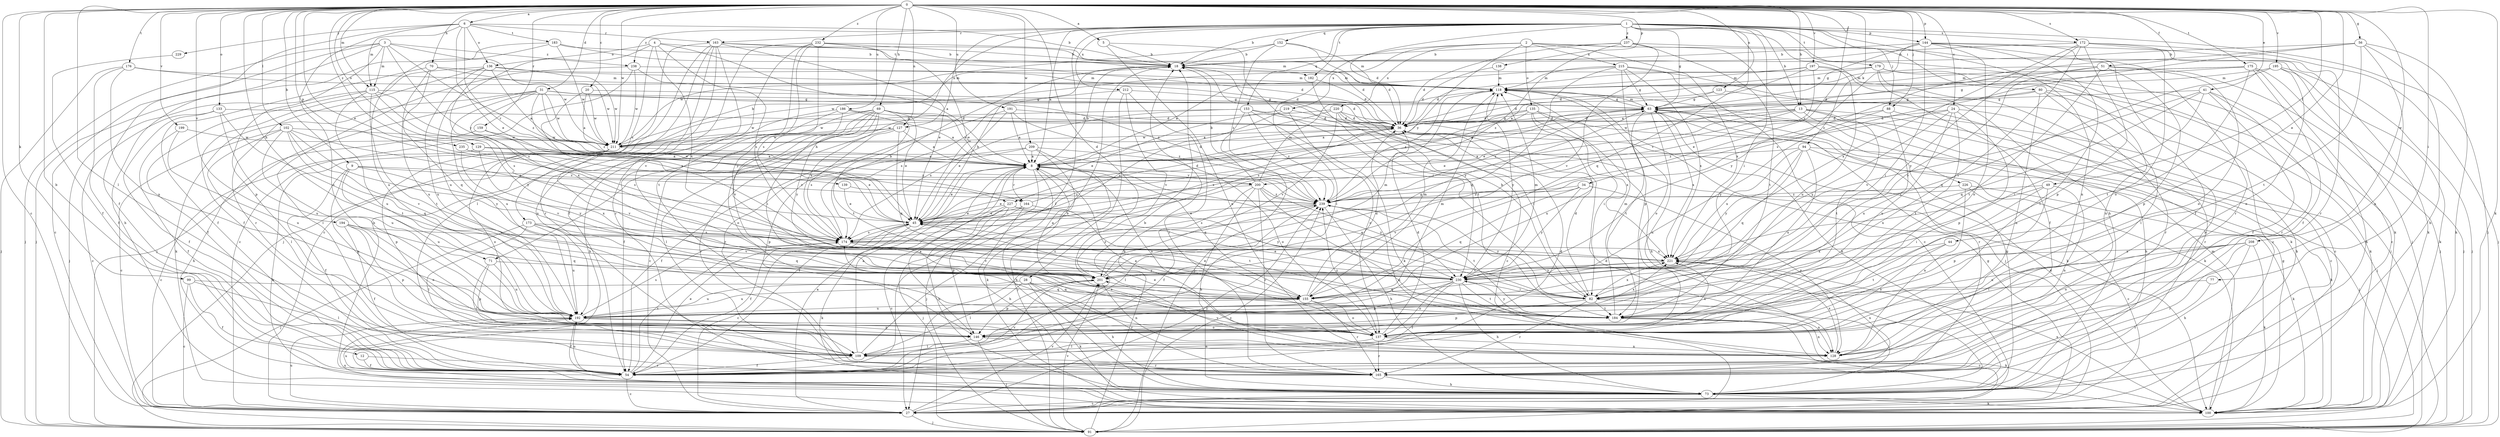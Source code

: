 strict digraph  {
0;
1;
2;
3;
4;
5;
6;
8;
9;
12;
13;
18;
20;
24;
27;
28;
31;
34;
36;
41;
44;
45;
49;
51;
54;
56;
63;
69;
70;
71;
73;
77;
80;
82;
88;
91;
94;
99;
100;
102;
109;
115;
118;
123;
127;
128;
129;
133;
135;
136;
137;
138;
139;
144;
146;
152;
153;
155;
159;
163;
164;
165;
172;
173;
174;
175;
176;
179;
182;
183;
184;
186;
191;
192;
194;
195;
197;
199;
200;
201;
208;
209;
211;
212;
215;
219;
220;
221;
226;
227;
229;
230;
232;
235;
237;
238;
239;
0 -> 5  [label=a];
0 -> 6  [label=a];
0 -> 9  [label=b];
0 -> 12  [label=b];
0 -> 13  [label=b];
0 -> 20  [label=c];
0 -> 24  [label=c];
0 -> 27  [label=c];
0 -> 28  [label=d];
0 -> 31  [label=d];
0 -> 34  [label=d];
0 -> 41  [label=e];
0 -> 44  [label=e];
0 -> 45  [label=e];
0 -> 49  [label=f];
0 -> 51  [label=f];
0 -> 56  [label=g];
0 -> 69  [label=h];
0 -> 70  [label=h];
0 -> 71  [label=h];
0 -> 77  [label=i];
0 -> 88  [label=j];
0 -> 94  [label=k];
0 -> 99  [label=k];
0 -> 100  [label=k];
0 -> 102  [label=l];
0 -> 109  [label=l];
0 -> 115  [label=m];
0 -> 123  [label=n];
0 -> 127  [label=n];
0 -> 129  [label=o];
0 -> 133  [label=o];
0 -> 138  [label=p];
0 -> 139  [label=p];
0 -> 144  [label=p];
0 -> 159  [label=r];
0 -> 172  [label=s];
0 -> 175  [label=t];
0 -> 176  [label=t];
0 -> 186  [label=u];
0 -> 191  [label=u];
0 -> 194  [label=v];
0 -> 195  [label=v];
0 -> 197  [label=v];
0 -> 199  [label=v];
0 -> 208  [label=w];
0 -> 209  [label=w];
0 -> 211  [label=w];
0 -> 232  [label=z];
0 -> 235  [label=z];
1 -> 8  [label=a];
1 -> 13  [label=b];
1 -> 18  [label=b];
1 -> 36  [label=d];
1 -> 54  [label=f];
1 -> 63  [label=g];
1 -> 71  [label=h];
1 -> 73  [label=h];
1 -> 80  [label=i];
1 -> 82  [label=i];
1 -> 88  [label=j];
1 -> 91  [label=j];
1 -> 127  [label=n];
1 -> 128  [label=n];
1 -> 144  [label=p];
1 -> 152  [label=q];
1 -> 153  [label=q];
1 -> 155  [label=q];
1 -> 163  [label=r];
1 -> 172  [label=s];
1 -> 179  [label=t];
1 -> 182  [label=t];
1 -> 212  [label=x];
1 -> 237  [label=z];
1 -> 238  [label=z];
2 -> 100  [label=k];
2 -> 109  [label=l];
2 -> 135  [label=o];
2 -> 215  [label=x];
2 -> 219  [label=x];
2 -> 220  [label=x];
2 -> 221  [label=x];
2 -> 226  [label=y];
2 -> 227  [label=y];
3 -> 27  [label=c];
3 -> 73  [label=h];
3 -> 91  [label=j];
3 -> 115  [label=m];
3 -> 146  [label=p];
3 -> 211  [label=w];
3 -> 227  [label=y];
3 -> 238  [label=z];
3 -> 239  [label=z];
4 -> 8  [label=a];
4 -> 136  [label=o];
4 -> 173  [label=s];
4 -> 174  [label=s];
4 -> 182  [label=t];
4 -> 192  [label=u];
4 -> 221  [label=x];
5 -> 18  [label=b];
5 -> 82  [label=i];
5 -> 128  [label=n];
6 -> 18  [label=b];
6 -> 45  [label=e];
6 -> 54  [label=f];
6 -> 115  [label=m];
6 -> 136  [label=o];
6 -> 137  [label=o];
6 -> 163  [label=r];
6 -> 164  [label=r];
6 -> 183  [label=t];
6 -> 229  [label=y];
8 -> 18  [label=b];
8 -> 36  [label=d];
8 -> 45  [label=e];
8 -> 54  [label=f];
8 -> 63  [label=g];
8 -> 73  [label=h];
8 -> 91  [label=j];
8 -> 137  [label=o];
8 -> 155  [label=q];
8 -> 164  [label=r];
8 -> 200  [label=v];
9 -> 54  [label=f];
9 -> 146  [label=p];
9 -> 192  [label=u];
9 -> 200  [label=v];
9 -> 221  [label=x];
9 -> 239  [label=z];
12 -> 54  [label=f];
12 -> 165  [label=r];
13 -> 27  [label=c];
13 -> 36  [label=d];
13 -> 45  [label=e];
13 -> 73  [label=h];
13 -> 91  [label=j];
13 -> 184  [label=t];
13 -> 200  [label=v];
13 -> 211  [label=w];
18 -> 118  [label=m];
18 -> 184  [label=t];
20 -> 8  [label=a];
20 -> 63  [label=g];
20 -> 174  [label=s];
20 -> 211  [label=w];
24 -> 36  [label=d];
24 -> 146  [label=p];
24 -> 165  [label=r];
24 -> 184  [label=t];
24 -> 192  [label=u];
24 -> 230  [label=y];
24 -> 239  [label=z];
27 -> 8  [label=a];
27 -> 63  [label=g];
27 -> 91  [label=j];
27 -> 192  [label=u];
27 -> 201  [label=v];
27 -> 239  [label=z];
28 -> 73  [label=h];
28 -> 100  [label=k];
28 -> 109  [label=l];
28 -> 155  [label=q];
28 -> 165  [label=r];
28 -> 192  [label=u];
31 -> 36  [label=d];
31 -> 45  [label=e];
31 -> 63  [label=g];
31 -> 100  [label=k];
31 -> 109  [label=l];
31 -> 192  [label=u];
31 -> 211  [label=w];
31 -> 221  [label=x];
31 -> 239  [label=z];
34 -> 128  [label=n];
34 -> 155  [label=q];
34 -> 201  [label=v];
34 -> 230  [label=y];
34 -> 239  [label=z];
36 -> 63  [label=g];
36 -> 174  [label=s];
36 -> 211  [label=w];
41 -> 54  [label=f];
41 -> 63  [label=g];
41 -> 73  [label=h];
41 -> 82  [label=i];
41 -> 155  [label=q];
41 -> 165  [label=r];
41 -> 201  [label=v];
44 -> 137  [label=o];
44 -> 184  [label=t];
44 -> 221  [label=x];
45 -> 18  [label=b];
45 -> 27  [label=c];
45 -> 54  [label=f];
45 -> 100  [label=k];
45 -> 174  [label=s];
49 -> 82  [label=i];
49 -> 128  [label=n];
49 -> 146  [label=p];
49 -> 221  [label=x];
49 -> 239  [label=z];
51 -> 8  [label=a];
51 -> 91  [label=j];
51 -> 118  [label=m];
51 -> 137  [label=o];
51 -> 146  [label=p];
51 -> 184  [label=t];
51 -> 230  [label=y];
54 -> 18  [label=b];
54 -> 27  [label=c];
54 -> 36  [label=d];
54 -> 45  [label=e];
54 -> 174  [label=s];
54 -> 192  [label=u];
54 -> 201  [label=v];
56 -> 18  [label=b];
56 -> 73  [label=h];
56 -> 100  [label=k];
56 -> 128  [label=n];
56 -> 174  [label=s];
56 -> 184  [label=t];
56 -> 239  [label=z];
63 -> 36  [label=d];
63 -> 73  [label=h];
63 -> 118  [label=m];
63 -> 128  [label=n];
63 -> 165  [label=r];
63 -> 184  [label=t];
63 -> 221  [label=x];
63 -> 239  [label=z];
69 -> 8  [label=a];
69 -> 27  [label=c];
69 -> 36  [label=d];
69 -> 45  [label=e];
69 -> 54  [label=f];
69 -> 82  [label=i];
69 -> 137  [label=o];
69 -> 174  [label=s];
69 -> 184  [label=t];
69 -> 211  [label=w];
69 -> 230  [label=y];
70 -> 54  [label=f];
70 -> 118  [label=m];
70 -> 155  [label=q];
70 -> 192  [label=u];
70 -> 211  [label=w];
71 -> 109  [label=l];
71 -> 146  [label=p];
71 -> 192  [label=u];
71 -> 230  [label=y];
73 -> 27  [label=c];
73 -> 36  [label=d];
73 -> 63  [label=g];
73 -> 100  [label=k];
73 -> 192  [label=u];
77 -> 82  [label=i];
77 -> 165  [label=r];
80 -> 27  [label=c];
80 -> 45  [label=e];
80 -> 63  [label=g];
80 -> 100  [label=k];
80 -> 128  [label=n];
80 -> 165  [label=r];
82 -> 8  [label=a];
82 -> 18  [label=b];
82 -> 36  [label=d];
82 -> 128  [label=n];
82 -> 146  [label=p];
82 -> 165  [label=r];
82 -> 184  [label=t];
82 -> 221  [label=x];
82 -> 239  [label=z];
88 -> 36  [label=d];
88 -> 73  [label=h];
88 -> 192  [label=u];
88 -> 230  [label=y];
91 -> 18  [label=b];
91 -> 201  [label=v];
91 -> 239  [label=z];
94 -> 8  [label=a];
94 -> 91  [label=j];
94 -> 100  [label=k];
94 -> 155  [label=q];
94 -> 192  [label=u];
94 -> 221  [label=x];
94 -> 230  [label=y];
99 -> 27  [label=c];
99 -> 54  [label=f];
99 -> 109  [label=l];
99 -> 155  [label=q];
100 -> 36  [label=d];
100 -> 63  [label=g];
100 -> 118  [label=m];
100 -> 192  [label=u];
100 -> 221  [label=x];
102 -> 27  [label=c];
102 -> 45  [label=e];
102 -> 109  [label=l];
102 -> 155  [label=q];
102 -> 192  [label=u];
102 -> 201  [label=v];
102 -> 211  [label=w];
102 -> 230  [label=y];
109 -> 8  [label=a];
109 -> 18  [label=b];
109 -> 54  [label=f];
109 -> 165  [label=r];
115 -> 54  [label=f];
115 -> 63  [label=g];
115 -> 91  [label=j];
115 -> 174  [label=s];
115 -> 184  [label=t];
115 -> 192  [label=u];
115 -> 230  [label=y];
118 -> 63  [label=g];
118 -> 91  [label=j];
118 -> 137  [label=o];
118 -> 230  [label=y];
118 -> 239  [label=z];
123 -> 36  [label=d];
123 -> 63  [label=g];
123 -> 109  [label=l];
127 -> 8  [label=a];
127 -> 109  [label=l];
127 -> 155  [label=q];
127 -> 165  [label=r];
127 -> 174  [label=s];
127 -> 211  [label=w];
128 -> 8  [label=a];
128 -> 201  [label=v];
128 -> 221  [label=x];
129 -> 8  [label=a];
129 -> 27  [label=c];
129 -> 230  [label=y];
129 -> 239  [label=z];
133 -> 27  [label=c];
133 -> 36  [label=d];
133 -> 54  [label=f];
133 -> 184  [label=t];
133 -> 192  [label=u];
135 -> 8  [label=a];
135 -> 36  [label=d];
135 -> 73  [label=h];
135 -> 82  [label=i];
135 -> 100  [label=k];
135 -> 174  [label=s];
135 -> 192  [label=u];
136 -> 8  [label=a];
136 -> 54  [label=f];
136 -> 118  [label=m];
136 -> 165  [label=r];
136 -> 174  [label=s];
136 -> 192  [label=u];
136 -> 211  [label=w];
137 -> 36  [label=d];
137 -> 45  [label=e];
137 -> 109  [label=l];
137 -> 128  [label=n];
137 -> 165  [label=r];
137 -> 174  [label=s];
137 -> 239  [label=z];
138 -> 36  [label=d];
138 -> 118  [label=m];
139 -> 45  [label=e];
139 -> 239  [label=z];
144 -> 18  [label=b];
144 -> 54  [label=f];
144 -> 63  [label=g];
144 -> 82  [label=i];
144 -> 100  [label=k];
144 -> 109  [label=l];
144 -> 137  [label=o];
144 -> 165  [label=r];
144 -> 230  [label=y];
146 -> 8  [label=a];
146 -> 91  [label=j];
146 -> 109  [label=l];
146 -> 128  [label=n];
146 -> 221  [label=x];
152 -> 18  [label=b];
152 -> 36  [label=d];
152 -> 118  [label=m];
152 -> 211  [label=w];
152 -> 239  [label=z];
153 -> 36  [label=d];
153 -> 82  [label=i];
153 -> 91  [label=j];
153 -> 100  [label=k];
153 -> 174  [label=s];
153 -> 211  [label=w];
153 -> 239  [label=z];
155 -> 36  [label=d];
155 -> 45  [label=e];
155 -> 118  [label=m];
155 -> 137  [label=o];
155 -> 165  [label=r];
155 -> 192  [label=u];
159 -> 73  [label=h];
159 -> 174  [label=s];
159 -> 211  [label=w];
163 -> 18  [label=b];
163 -> 27  [label=c];
163 -> 45  [label=e];
163 -> 73  [label=h];
163 -> 91  [label=j];
163 -> 109  [label=l];
163 -> 118  [label=m];
163 -> 165  [label=r];
163 -> 201  [label=v];
164 -> 36  [label=d];
164 -> 45  [label=e];
164 -> 73  [label=h];
164 -> 91  [label=j];
164 -> 184  [label=t];
165 -> 73  [label=h];
165 -> 221  [label=x];
172 -> 18  [label=b];
172 -> 82  [label=i];
172 -> 91  [label=j];
172 -> 137  [label=o];
172 -> 146  [label=p];
172 -> 165  [label=r];
172 -> 221  [label=x];
172 -> 230  [label=y];
173 -> 91  [label=j];
173 -> 109  [label=l];
173 -> 155  [label=q];
173 -> 174  [label=s];
173 -> 192  [label=u];
173 -> 201  [label=v];
174 -> 18  [label=b];
174 -> 201  [label=v];
174 -> 221  [label=x];
175 -> 27  [label=c];
175 -> 36  [label=d];
175 -> 54  [label=f];
175 -> 63  [label=g];
175 -> 91  [label=j];
175 -> 118  [label=m];
175 -> 184  [label=t];
176 -> 36  [label=d];
176 -> 54  [label=f];
176 -> 91  [label=j];
176 -> 118  [label=m];
176 -> 192  [label=u];
179 -> 27  [label=c];
179 -> 54  [label=f];
179 -> 73  [label=h];
179 -> 91  [label=j];
179 -> 118  [label=m];
179 -> 211  [label=w];
182 -> 36  [label=d];
182 -> 230  [label=y];
183 -> 18  [label=b];
183 -> 36  [label=d];
183 -> 91  [label=j];
183 -> 192  [label=u];
183 -> 211  [label=w];
184 -> 27  [label=c];
184 -> 100  [label=k];
184 -> 118  [label=m];
184 -> 128  [label=n];
184 -> 230  [label=y];
186 -> 8  [label=a];
186 -> 36  [label=d];
186 -> 73  [label=h];
186 -> 192  [label=u];
186 -> 201  [label=v];
191 -> 8  [label=a];
191 -> 36  [label=d];
191 -> 45  [label=e];
191 -> 165  [label=r];
191 -> 239  [label=z];
192 -> 54  [label=f];
192 -> 118  [label=m];
192 -> 137  [label=o];
192 -> 146  [label=p];
192 -> 174  [label=s];
192 -> 221  [label=x];
194 -> 54  [label=f];
194 -> 137  [label=o];
194 -> 146  [label=p];
194 -> 155  [label=q];
194 -> 174  [label=s];
195 -> 91  [label=j];
195 -> 100  [label=k];
195 -> 118  [label=m];
195 -> 137  [label=o];
195 -> 155  [label=q];
197 -> 8  [label=a];
197 -> 36  [label=d];
197 -> 45  [label=e];
197 -> 118  [label=m];
197 -> 128  [label=n];
197 -> 192  [label=u];
199 -> 54  [label=f];
199 -> 192  [label=u];
199 -> 211  [label=w];
200 -> 18  [label=b];
200 -> 45  [label=e];
200 -> 54  [label=f];
200 -> 73  [label=h];
200 -> 118  [label=m];
200 -> 165  [label=r];
200 -> 184  [label=t];
200 -> 230  [label=y];
200 -> 239  [label=z];
201 -> 8  [label=a];
201 -> 63  [label=g];
201 -> 118  [label=m];
201 -> 128  [label=n];
201 -> 146  [label=p];
201 -> 192  [label=u];
201 -> 239  [label=z];
208 -> 73  [label=h];
208 -> 100  [label=k];
208 -> 137  [label=o];
208 -> 165  [label=r];
208 -> 192  [label=u];
208 -> 221  [label=x];
209 -> 8  [label=a];
209 -> 54  [label=f];
209 -> 91  [label=j];
209 -> 100  [label=k];
209 -> 137  [label=o];
209 -> 146  [label=p];
211 -> 8  [label=a];
211 -> 18  [label=b];
211 -> 100  [label=k];
211 -> 137  [label=o];
211 -> 146  [label=p];
211 -> 201  [label=v];
212 -> 27  [label=c];
212 -> 63  [label=g];
212 -> 165  [label=r];
212 -> 174  [label=s];
212 -> 201  [label=v];
215 -> 8  [label=a];
215 -> 27  [label=c];
215 -> 63  [label=g];
215 -> 100  [label=k];
215 -> 118  [label=m];
215 -> 146  [label=p];
215 -> 155  [label=q];
215 -> 221  [label=x];
219 -> 36  [label=d];
219 -> 45  [label=e];
219 -> 137  [label=o];
219 -> 174  [label=s];
220 -> 8  [label=a];
220 -> 27  [label=c];
220 -> 36  [label=d];
220 -> 100  [label=k];
220 -> 201  [label=v];
220 -> 211  [label=w];
220 -> 221  [label=x];
221 -> 201  [label=v];
221 -> 230  [label=y];
226 -> 27  [label=c];
226 -> 100  [label=k];
226 -> 128  [label=n];
226 -> 239  [label=z];
227 -> 27  [label=c];
227 -> 45  [label=e];
227 -> 73  [label=h];
227 -> 82  [label=i];
227 -> 146  [label=p];
227 -> 230  [label=y];
229 -> 54  [label=f];
230 -> 45  [label=e];
230 -> 54  [label=f];
230 -> 73  [label=h];
230 -> 82  [label=i];
230 -> 118  [label=m];
230 -> 137  [label=o];
230 -> 146  [label=p];
230 -> 155  [label=q];
230 -> 184  [label=t];
232 -> 18  [label=b];
232 -> 36  [label=d];
232 -> 45  [label=e];
232 -> 54  [label=f];
232 -> 165  [label=r];
232 -> 174  [label=s];
232 -> 184  [label=t];
232 -> 230  [label=y];
235 -> 8  [label=a];
235 -> 45  [label=e];
235 -> 201  [label=v];
237 -> 18  [label=b];
237 -> 36  [label=d];
237 -> 91  [label=j];
237 -> 184  [label=t];
237 -> 201  [label=v];
237 -> 239  [label=z];
238 -> 27  [label=c];
238 -> 91  [label=j];
238 -> 118  [label=m];
238 -> 211  [label=w];
238 -> 239  [label=z];
239 -> 45  [label=e];
239 -> 73  [label=h];
239 -> 109  [label=l];
239 -> 128  [label=n];
239 -> 174  [label=s];
239 -> 184  [label=t];
}

